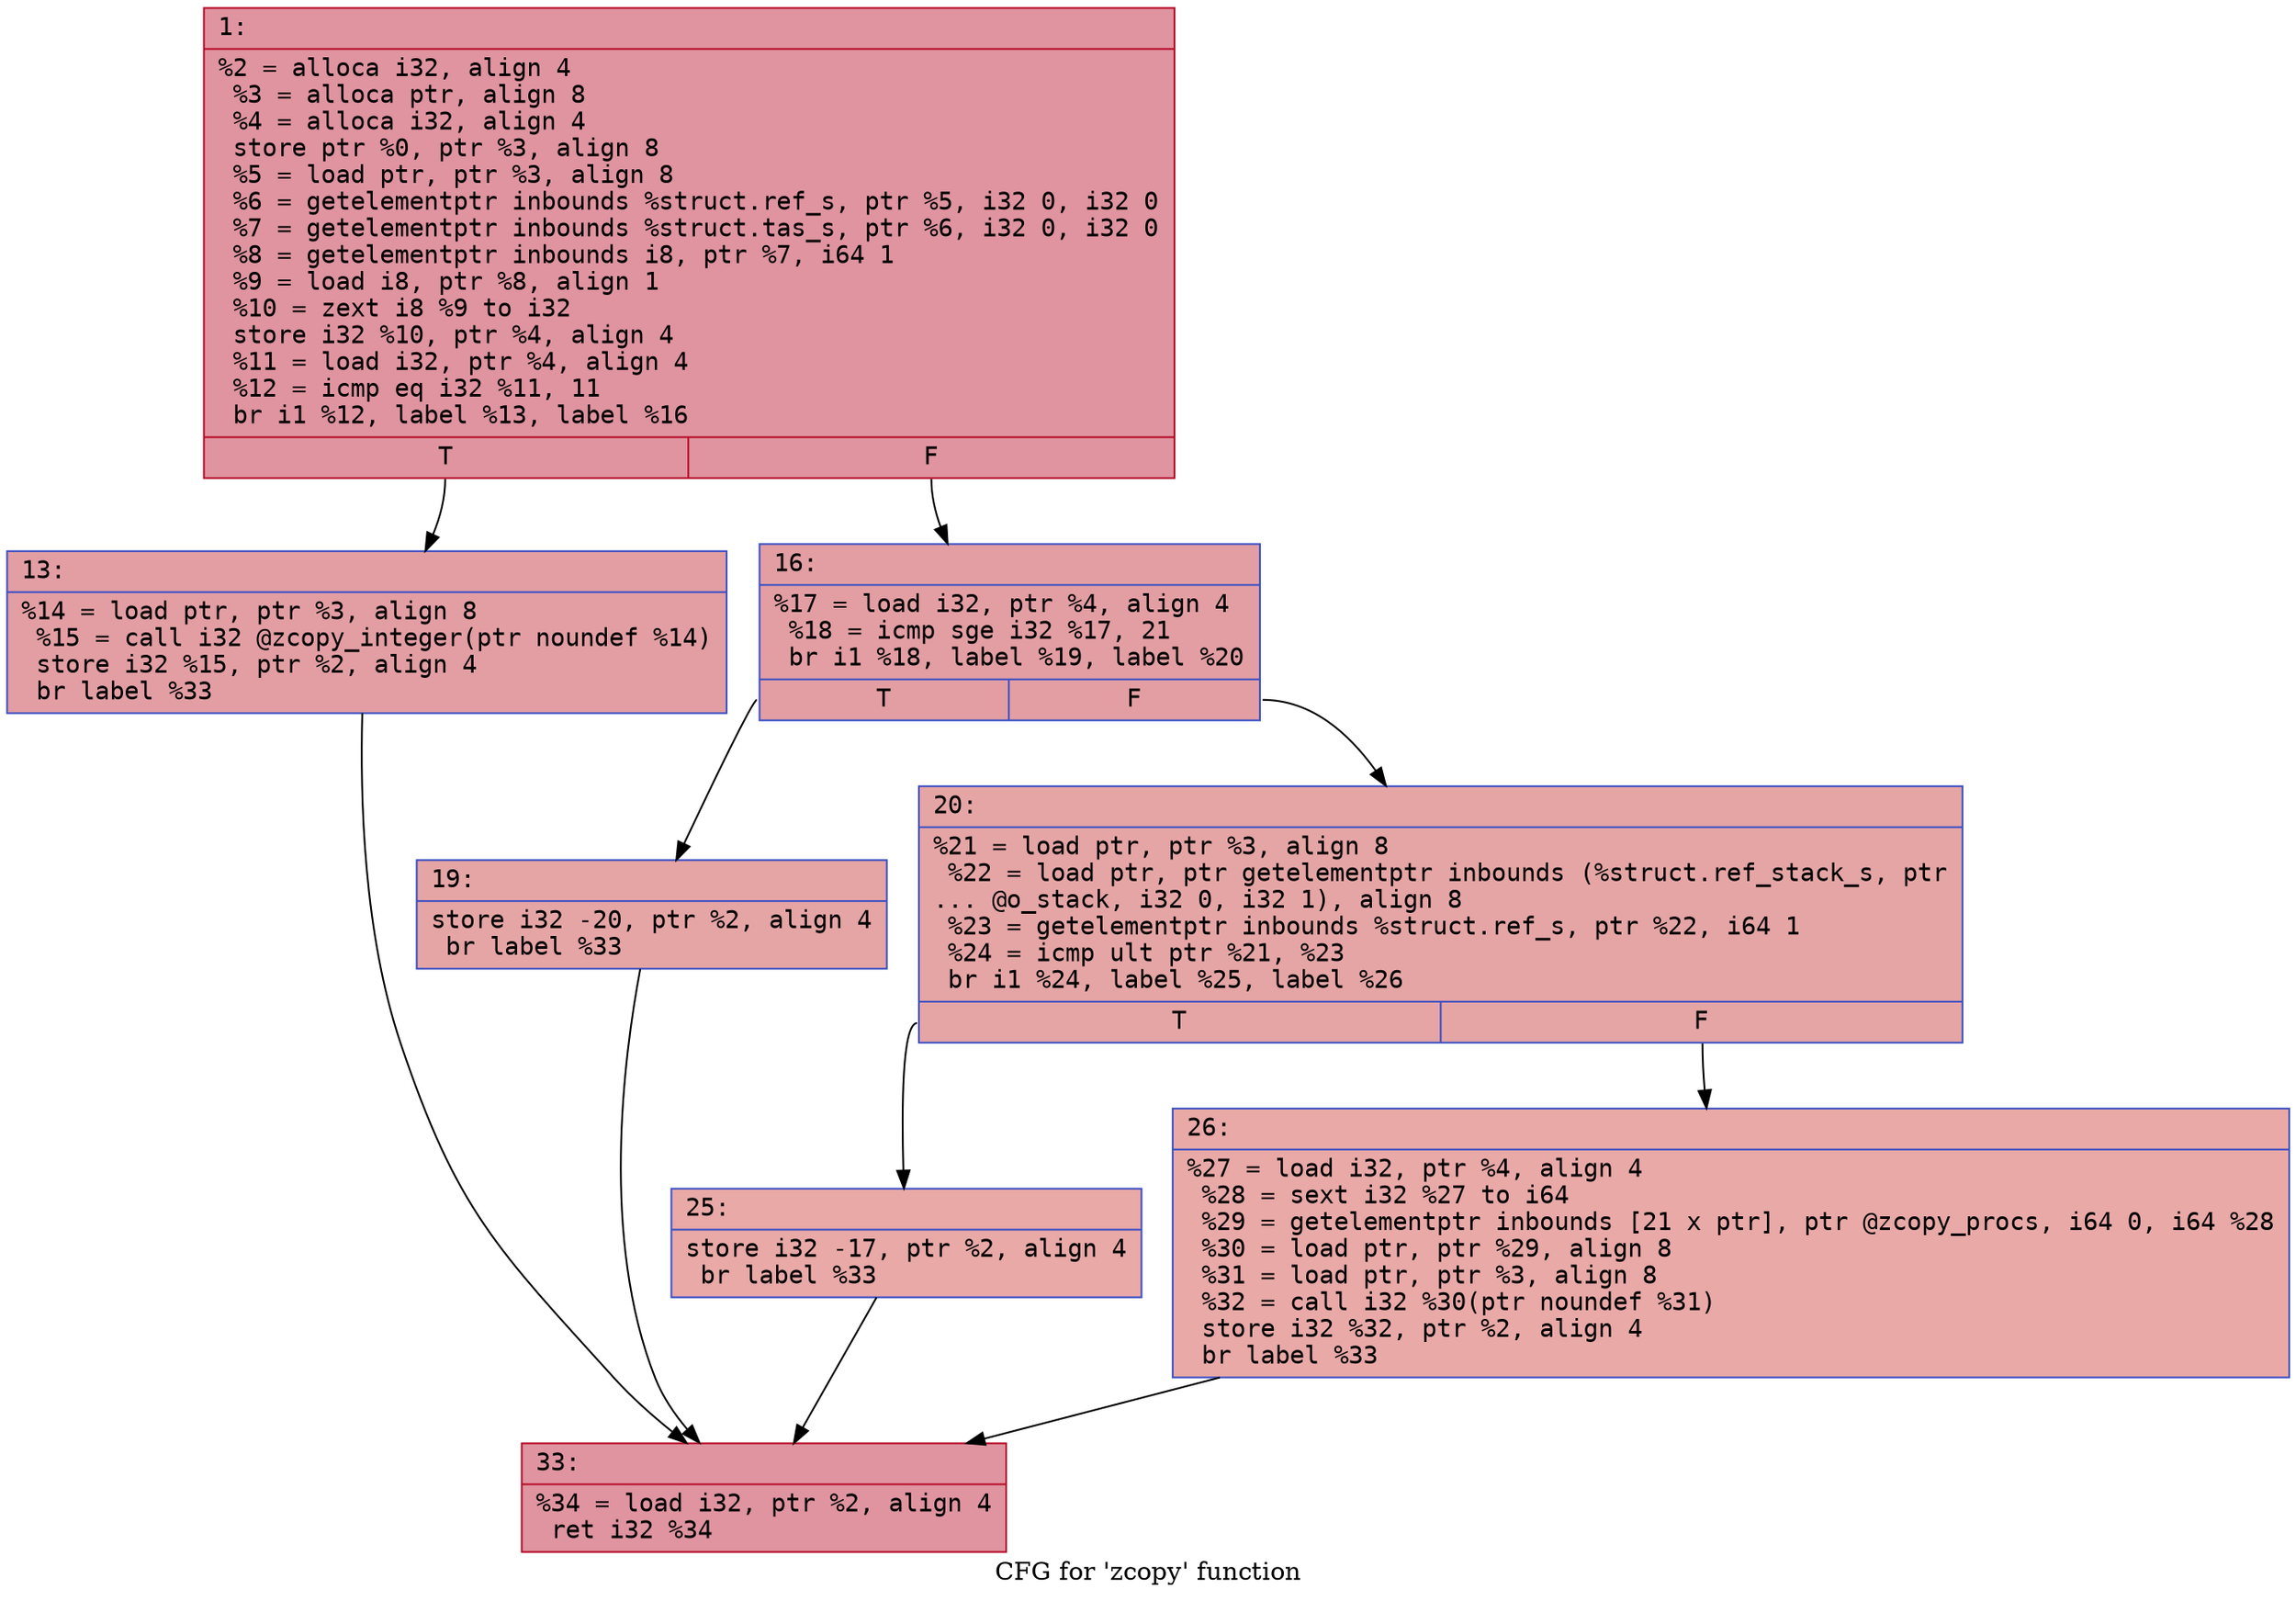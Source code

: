 digraph "CFG for 'zcopy' function" {
	label="CFG for 'zcopy' function";

	Node0x6000037f6120 [shape=record,color="#b70d28ff", style=filled, fillcolor="#b70d2870" fontname="Courier",label="{1:\l|  %2 = alloca i32, align 4\l  %3 = alloca ptr, align 8\l  %4 = alloca i32, align 4\l  store ptr %0, ptr %3, align 8\l  %5 = load ptr, ptr %3, align 8\l  %6 = getelementptr inbounds %struct.ref_s, ptr %5, i32 0, i32 0\l  %7 = getelementptr inbounds %struct.tas_s, ptr %6, i32 0, i32 0\l  %8 = getelementptr inbounds i8, ptr %7, i64 1\l  %9 = load i8, ptr %8, align 1\l  %10 = zext i8 %9 to i32\l  store i32 %10, ptr %4, align 4\l  %11 = load i32, ptr %4, align 4\l  %12 = icmp eq i32 %11, 11\l  br i1 %12, label %13, label %16\l|{<s0>T|<s1>F}}"];
	Node0x6000037f6120:s0 -> Node0x6000037f6170[tooltip="1 -> 13\nProbability 50.00%" ];
	Node0x6000037f6120:s1 -> Node0x6000037f61c0[tooltip="1 -> 16\nProbability 50.00%" ];
	Node0x6000037f6170 [shape=record,color="#3d50c3ff", style=filled, fillcolor="#be242e70" fontname="Courier",label="{13:\l|  %14 = load ptr, ptr %3, align 8\l  %15 = call i32 @zcopy_integer(ptr noundef %14)\l  store i32 %15, ptr %2, align 4\l  br label %33\l}"];
	Node0x6000037f6170 -> Node0x6000037f6350[tooltip="13 -> 33\nProbability 100.00%" ];
	Node0x6000037f61c0 [shape=record,color="#3d50c3ff", style=filled, fillcolor="#be242e70" fontname="Courier",label="{16:\l|  %17 = load i32, ptr %4, align 4\l  %18 = icmp sge i32 %17, 21\l  br i1 %18, label %19, label %20\l|{<s0>T|<s1>F}}"];
	Node0x6000037f61c0:s0 -> Node0x6000037f6210[tooltip="16 -> 19\nProbability 50.00%" ];
	Node0x6000037f61c0:s1 -> Node0x6000037f6260[tooltip="16 -> 20\nProbability 50.00%" ];
	Node0x6000037f6210 [shape=record,color="#3d50c3ff", style=filled, fillcolor="#c5333470" fontname="Courier",label="{19:\l|  store i32 -20, ptr %2, align 4\l  br label %33\l}"];
	Node0x6000037f6210 -> Node0x6000037f6350[tooltip="19 -> 33\nProbability 100.00%" ];
	Node0x6000037f6260 [shape=record,color="#3d50c3ff", style=filled, fillcolor="#c5333470" fontname="Courier",label="{20:\l|  %21 = load ptr, ptr %3, align 8\l  %22 = load ptr, ptr getelementptr inbounds (%struct.ref_stack_s, ptr\l... @o_stack, i32 0, i32 1), align 8\l  %23 = getelementptr inbounds %struct.ref_s, ptr %22, i64 1\l  %24 = icmp ult ptr %21, %23\l  br i1 %24, label %25, label %26\l|{<s0>T|<s1>F}}"];
	Node0x6000037f6260:s0 -> Node0x6000037f62b0[tooltip="20 -> 25\nProbability 50.00%" ];
	Node0x6000037f6260:s1 -> Node0x6000037f6300[tooltip="20 -> 26\nProbability 50.00%" ];
	Node0x6000037f62b0 [shape=record,color="#3d50c3ff", style=filled, fillcolor="#ca3b3770" fontname="Courier",label="{25:\l|  store i32 -17, ptr %2, align 4\l  br label %33\l}"];
	Node0x6000037f62b0 -> Node0x6000037f6350[tooltip="25 -> 33\nProbability 100.00%" ];
	Node0x6000037f6300 [shape=record,color="#3d50c3ff", style=filled, fillcolor="#ca3b3770" fontname="Courier",label="{26:\l|  %27 = load i32, ptr %4, align 4\l  %28 = sext i32 %27 to i64\l  %29 = getelementptr inbounds [21 x ptr], ptr @zcopy_procs, i64 0, i64 %28\l  %30 = load ptr, ptr %29, align 8\l  %31 = load ptr, ptr %3, align 8\l  %32 = call i32 %30(ptr noundef %31)\l  store i32 %32, ptr %2, align 4\l  br label %33\l}"];
	Node0x6000037f6300 -> Node0x6000037f6350[tooltip="26 -> 33\nProbability 100.00%" ];
	Node0x6000037f6350 [shape=record,color="#b70d28ff", style=filled, fillcolor="#b70d2870" fontname="Courier",label="{33:\l|  %34 = load i32, ptr %2, align 4\l  ret i32 %34\l}"];
}
